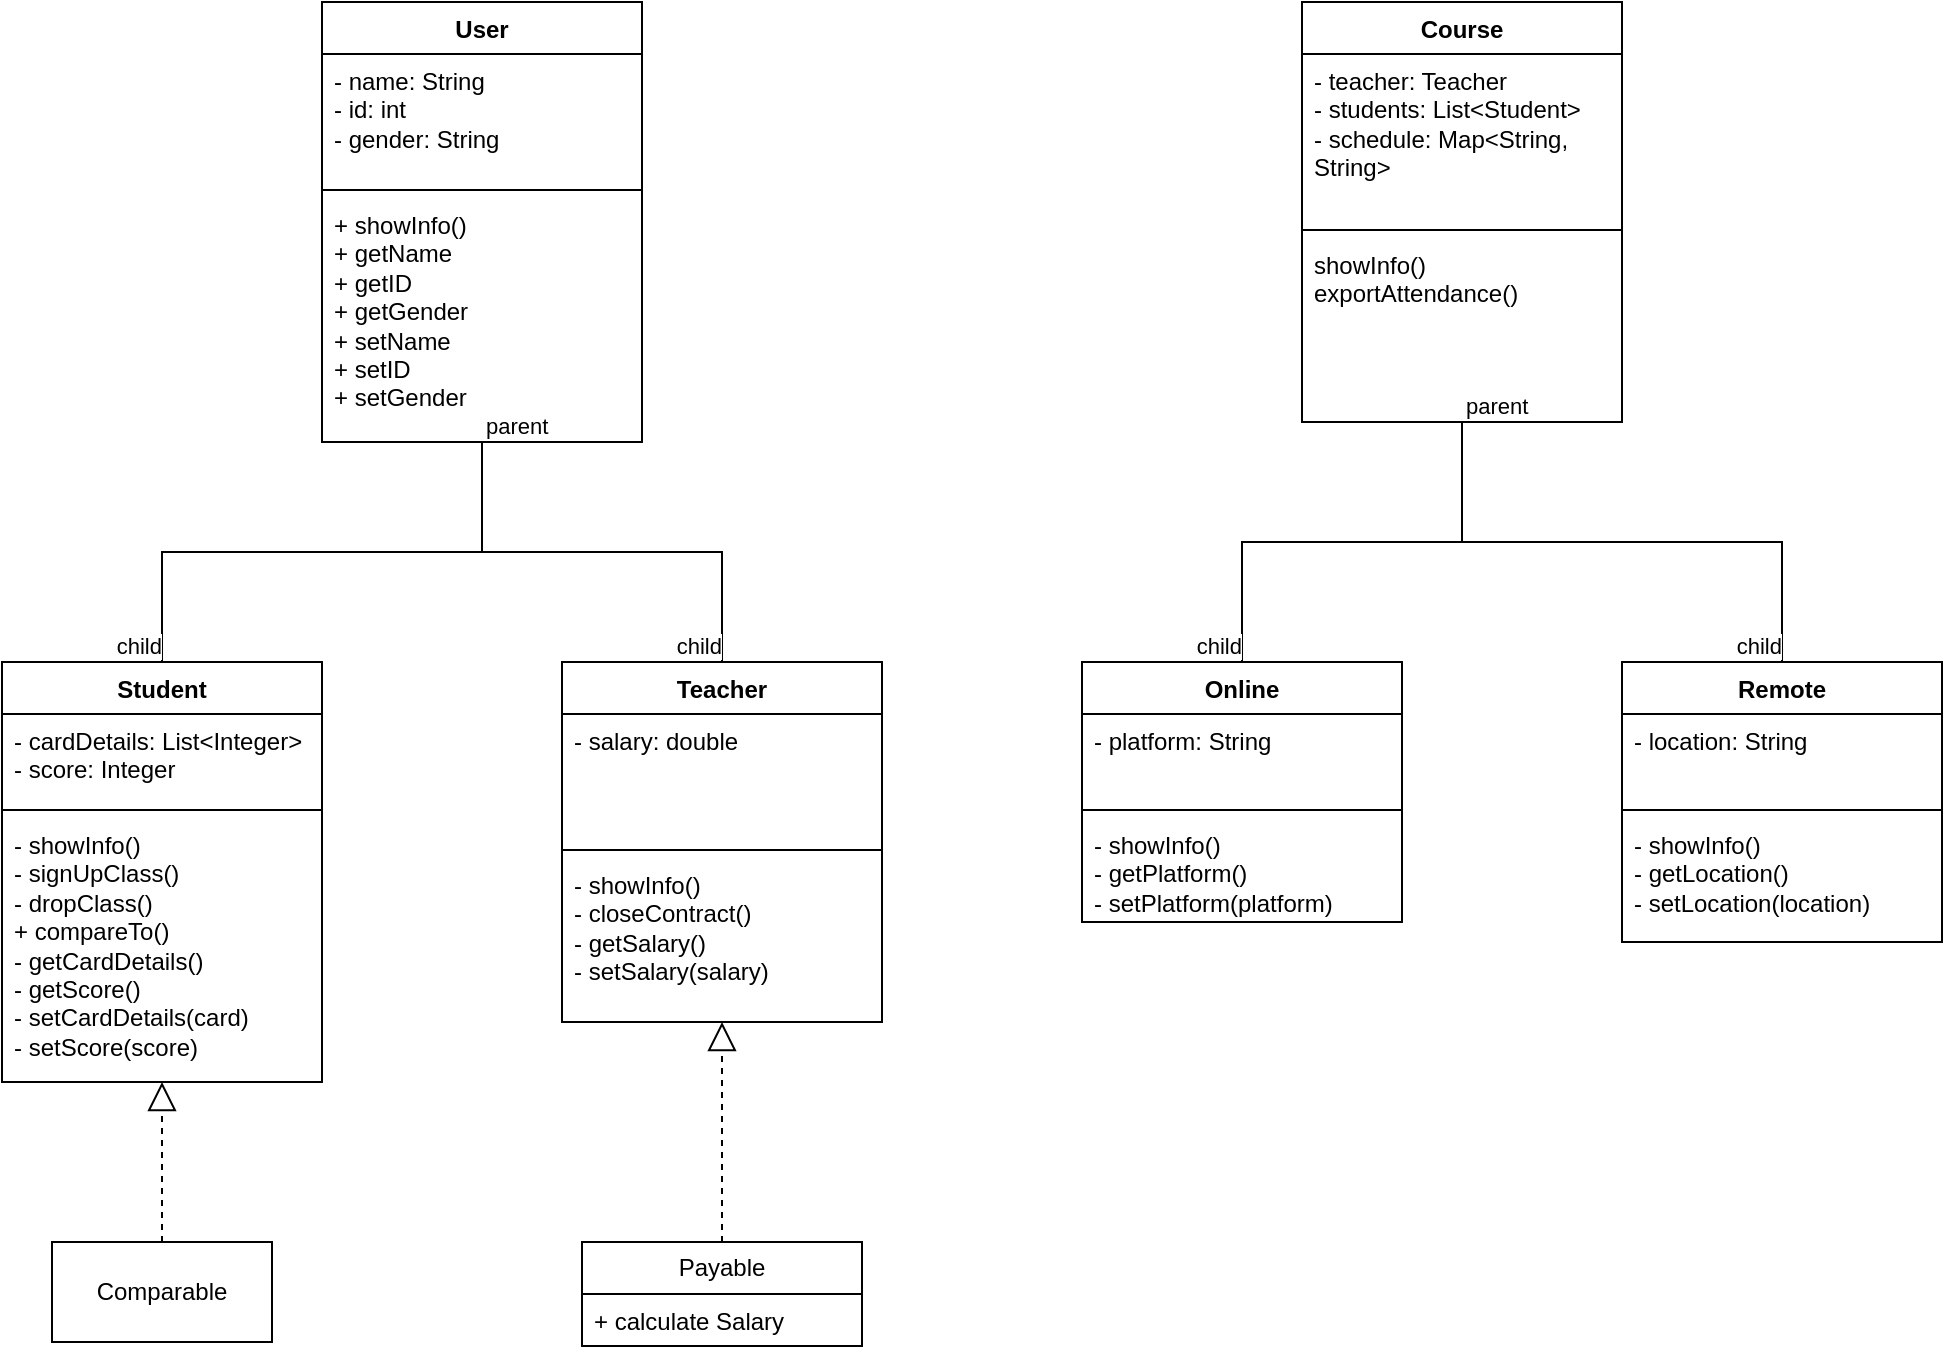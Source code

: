 <mxfile version="24.8.3">
  <diagram id="C5RBs43oDa-KdzZeNtuy" name="Page-1">
    <mxGraphModel dx="2327" dy="746" grid="1" gridSize="10" guides="1" tooltips="1" connect="1" arrows="1" fold="1" page="1" pageScale="1" pageWidth="827" pageHeight="1169" math="0" shadow="0">
      <root>
        <mxCell id="WIyWlLk6GJQsqaUBKTNV-0" />
        <mxCell id="WIyWlLk6GJQsqaUBKTNV-1" parent="WIyWlLk6GJQsqaUBKTNV-0" />
        <mxCell id="pe7vOvfucJm6EnQRlya8-12" value="User" style="swimlane;fontStyle=1;align=center;verticalAlign=top;childLayout=stackLayout;horizontal=1;startSize=26;horizontalStack=0;resizeParent=1;resizeParentMax=0;resizeLast=0;collapsible=1;marginBottom=0;whiteSpace=wrap;html=1;" vertex="1" parent="WIyWlLk6GJQsqaUBKTNV-1">
          <mxGeometry x="70" y="70" width="160" height="220" as="geometry" />
        </mxCell>
        <mxCell id="pe7vOvfucJm6EnQRlya8-13" value="- name: String&lt;div&gt;- id: int&lt;/div&gt;&lt;div&gt;- gender: String&lt;/div&gt;" style="text;strokeColor=none;fillColor=none;align=left;verticalAlign=top;spacingLeft=4;spacingRight=4;overflow=hidden;rotatable=0;points=[[0,0.5],[1,0.5]];portConstraint=eastwest;whiteSpace=wrap;html=1;" vertex="1" parent="pe7vOvfucJm6EnQRlya8-12">
          <mxGeometry y="26" width="160" height="64" as="geometry" />
        </mxCell>
        <mxCell id="pe7vOvfucJm6EnQRlya8-14" value="" style="line;strokeWidth=1;fillColor=none;align=left;verticalAlign=middle;spacingTop=-1;spacingLeft=3;spacingRight=3;rotatable=0;labelPosition=right;points=[];portConstraint=eastwest;strokeColor=inherit;" vertex="1" parent="pe7vOvfucJm6EnQRlya8-12">
          <mxGeometry y="90" width="160" height="8" as="geometry" />
        </mxCell>
        <mxCell id="pe7vOvfucJm6EnQRlya8-15" value="&lt;div&gt;+ showInfo()&lt;/div&gt;&lt;div&gt;+ getName&lt;/div&gt;&lt;div&gt;+ getID&lt;/div&gt;&lt;div&gt;+ getGender&lt;/div&gt;&lt;div&gt;+ setName&lt;/div&gt;&lt;div&gt;+ setID&lt;/div&gt;&lt;div&gt;+ setGender&lt;/div&gt;" style="text;strokeColor=none;fillColor=none;align=left;verticalAlign=top;spacingLeft=4;spacingRight=4;overflow=hidden;rotatable=0;points=[[0,0.5],[1,0.5]];portConstraint=eastwest;whiteSpace=wrap;html=1;" vertex="1" parent="pe7vOvfucJm6EnQRlya8-12">
          <mxGeometry y="98" width="160" height="122" as="geometry" />
        </mxCell>
        <mxCell id="pe7vOvfucJm6EnQRlya8-24" value="Student" style="swimlane;fontStyle=1;align=center;verticalAlign=top;childLayout=stackLayout;horizontal=1;startSize=26;horizontalStack=0;resizeParent=1;resizeParentMax=0;resizeLast=0;collapsible=1;marginBottom=0;whiteSpace=wrap;html=1;" vertex="1" parent="WIyWlLk6GJQsqaUBKTNV-1">
          <mxGeometry x="-90" y="400" width="160" height="210" as="geometry" />
        </mxCell>
        <mxCell id="pe7vOvfucJm6EnQRlya8-25" value="&lt;div&gt;&lt;div&gt;- cardDetails: List&amp;lt;Integer&amp;gt;&lt;/div&gt;&lt;/div&gt;&lt;div&gt;- score: Integer&lt;/div&gt;" style="text;strokeColor=none;fillColor=none;align=left;verticalAlign=top;spacingLeft=4;spacingRight=4;overflow=hidden;rotatable=0;points=[[0,0.5],[1,0.5]];portConstraint=eastwest;whiteSpace=wrap;html=1;" vertex="1" parent="pe7vOvfucJm6EnQRlya8-24">
          <mxGeometry y="26" width="160" height="44" as="geometry" />
        </mxCell>
        <mxCell id="pe7vOvfucJm6EnQRlya8-26" value="" style="line;strokeWidth=1;fillColor=none;align=left;verticalAlign=middle;spacingTop=-1;spacingLeft=3;spacingRight=3;rotatable=0;labelPosition=right;points=[];portConstraint=eastwest;strokeColor=inherit;" vertex="1" parent="pe7vOvfucJm6EnQRlya8-24">
          <mxGeometry y="70" width="160" height="8" as="geometry" />
        </mxCell>
        <mxCell id="pe7vOvfucJm6EnQRlya8-27" value="- showInfo()&lt;div&gt;- signUpClass()&lt;br&gt;&lt;div&gt;- dropClass()&lt;/div&gt;&lt;div&gt;+ compareTo()&lt;/div&gt;&lt;div&gt;- getCardDetails()&lt;/div&gt;&lt;div&gt;- getScore()&lt;/div&gt;&lt;div&gt;- setCardDetails(card)&lt;/div&gt;&lt;/div&gt;&lt;div&gt;- setScore(score)&lt;/div&gt;" style="text;strokeColor=none;fillColor=none;align=left;verticalAlign=top;spacingLeft=4;spacingRight=4;overflow=hidden;rotatable=0;points=[[0,0.5],[1,0.5]];portConstraint=eastwest;whiteSpace=wrap;html=1;" vertex="1" parent="pe7vOvfucJm6EnQRlya8-24">
          <mxGeometry y="78" width="160" height="132" as="geometry" />
        </mxCell>
        <mxCell id="pe7vOvfucJm6EnQRlya8-28" value="Teacher" style="swimlane;fontStyle=1;align=center;verticalAlign=top;childLayout=stackLayout;horizontal=1;startSize=26;horizontalStack=0;resizeParent=1;resizeParentMax=0;resizeLast=0;collapsible=1;marginBottom=0;whiteSpace=wrap;html=1;" vertex="1" parent="WIyWlLk6GJQsqaUBKTNV-1">
          <mxGeometry x="190" y="400" width="160" height="180" as="geometry" />
        </mxCell>
        <mxCell id="pe7vOvfucJm6EnQRlya8-29" value="- salary: double" style="text;strokeColor=none;fillColor=none;align=left;verticalAlign=top;spacingLeft=4;spacingRight=4;overflow=hidden;rotatable=0;points=[[0,0.5],[1,0.5]];portConstraint=eastwest;whiteSpace=wrap;html=1;" vertex="1" parent="pe7vOvfucJm6EnQRlya8-28">
          <mxGeometry y="26" width="160" height="64" as="geometry" />
        </mxCell>
        <mxCell id="pe7vOvfucJm6EnQRlya8-30" value="" style="line;strokeWidth=1;fillColor=none;align=left;verticalAlign=middle;spacingTop=-1;spacingLeft=3;spacingRight=3;rotatable=0;labelPosition=right;points=[];portConstraint=eastwest;strokeColor=inherit;" vertex="1" parent="pe7vOvfucJm6EnQRlya8-28">
          <mxGeometry y="90" width="160" height="8" as="geometry" />
        </mxCell>
        <mxCell id="pe7vOvfucJm6EnQRlya8-31" value="- showInfo()&lt;div&gt;- closeContract()&lt;/div&gt;&lt;div&gt;- getSalary()&lt;/div&gt;&lt;div&gt;- setSalary(salary)&lt;/div&gt;" style="text;strokeColor=none;fillColor=none;align=left;verticalAlign=top;spacingLeft=4;spacingRight=4;overflow=hidden;rotatable=0;points=[[0,0.5],[1,0.5]];portConstraint=eastwest;whiteSpace=wrap;html=1;" vertex="1" parent="pe7vOvfucJm6EnQRlya8-28">
          <mxGeometry y="98" width="160" height="82" as="geometry" />
        </mxCell>
        <mxCell id="pe7vOvfucJm6EnQRlya8-34" value="Payable" style="swimlane;fontStyle=0;childLayout=stackLayout;horizontal=1;startSize=26;fillColor=none;horizontalStack=0;resizeParent=1;resizeParentMax=0;resizeLast=0;collapsible=1;marginBottom=0;whiteSpace=wrap;html=1;" vertex="1" parent="WIyWlLk6GJQsqaUBKTNV-1">
          <mxGeometry x="200" y="690" width="140" height="52" as="geometry" />
        </mxCell>
        <mxCell id="pe7vOvfucJm6EnQRlya8-35" value="+ calculate Salary" style="text;strokeColor=none;fillColor=none;align=left;verticalAlign=top;spacingLeft=4;spacingRight=4;overflow=hidden;rotatable=0;points=[[0,0.5],[1,0.5]];portConstraint=eastwest;whiteSpace=wrap;html=1;" vertex="1" parent="pe7vOvfucJm6EnQRlya8-34">
          <mxGeometry y="26" width="140" height="26" as="geometry" />
        </mxCell>
        <mxCell id="pe7vOvfucJm6EnQRlya8-39" value="Online" style="swimlane;fontStyle=1;align=center;verticalAlign=top;childLayout=stackLayout;horizontal=1;startSize=26;horizontalStack=0;resizeParent=1;resizeParentMax=0;resizeLast=0;collapsible=1;marginBottom=0;whiteSpace=wrap;html=1;" vertex="1" parent="WIyWlLk6GJQsqaUBKTNV-1">
          <mxGeometry x="450" y="400" width="160" height="130" as="geometry" />
        </mxCell>
        <mxCell id="pe7vOvfucJm6EnQRlya8-40" value="- platform: String" style="text;strokeColor=none;fillColor=none;align=left;verticalAlign=top;spacingLeft=4;spacingRight=4;overflow=hidden;rotatable=0;points=[[0,0.5],[1,0.5]];portConstraint=eastwest;whiteSpace=wrap;html=1;" vertex="1" parent="pe7vOvfucJm6EnQRlya8-39">
          <mxGeometry y="26" width="160" height="44" as="geometry" />
        </mxCell>
        <mxCell id="pe7vOvfucJm6EnQRlya8-41" value="" style="line;strokeWidth=1;fillColor=none;align=left;verticalAlign=middle;spacingTop=-1;spacingLeft=3;spacingRight=3;rotatable=0;labelPosition=right;points=[];portConstraint=eastwest;strokeColor=inherit;" vertex="1" parent="pe7vOvfucJm6EnQRlya8-39">
          <mxGeometry y="70" width="160" height="8" as="geometry" />
        </mxCell>
        <mxCell id="pe7vOvfucJm6EnQRlya8-42" value="- showInfo()&lt;div&gt;- getPlatform()&lt;/div&gt;&lt;div&gt;- setPlatform(platform)&lt;/div&gt;" style="text;strokeColor=none;fillColor=none;align=left;verticalAlign=top;spacingLeft=4;spacingRight=4;overflow=hidden;rotatable=0;points=[[0,0.5],[1,0.5]];portConstraint=eastwest;whiteSpace=wrap;html=1;" vertex="1" parent="pe7vOvfucJm6EnQRlya8-39">
          <mxGeometry y="78" width="160" height="52" as="geometry" />
        </mxCell>
        <mxCell id="pe7vOvfucJm6EnQRlya8-43" value="Remote" style="swimlane;fontStyle=1;align=center;verticalAlign=top;childLayout=stackLayout;horizontal=1;startSize=26;horizontalStack=0;resizeParent=1;resizeParentMax=0;resizeLast=0;collapsible=1;marginBottom=0;whiteSpace=wrap;html=1;" vertex="1" parent="WIyWlLk6GJQsqaUBKTNV-1">
          <mxGeometry x="720" y="400" width="160" height="140" as="geometry" />
        </mxCell>
        <mxCell id="pe7vOvfucJm6EnQRlya8-44" value="- location: String" style="text;strokeColor=none;fillColor=none;align=left;verticalAlign=top;spacingLeft=4;spacingRight=4;overflow=hidden;rotatable=0;points=[[0,0.5],[1,0.5]];portConstraint=eastwest;whiteSpace=wrap;html=1;" vertex="1" parent="pe7vOvfucJm6EnQRlya8-43">
          <mxGeometry y="26" width="160" height="44" as="geometry" />
        </mxCell>
        <mxCell id="pe7vOvfucJm6EnQRlya8-45" value="" style="line;strokeWidth=1;fillColor=none;align=left;verticalAlign=middle;spacingTop=-1;spacingLeft=3;spacingRight=3;rotatable=0;labelPosition=right;points=[];portConstraint=eastwest;strokeColor=inherit;" vertex="1" parent="pe7vOvfucJm6EnQRlya8-43">
          <mxGeometry y="70" width="160" height="8" as="geometry" />
        </mxCell>
        <mxCell id="pe7vOvfucJm6EnQRlya8-46" value="- showInfo()&lt;div&gt;- getLocation()&lt;/div&gt;&lt;div&gt;- setLocation(location)&lt;/div&gt;" style="text;strokeColor=none;fillColor=none;align=left;verticalAlign=top;spacingLeft=4;spacingRight=4;overflow=hidden;rotatable=0;points=[[0,0.5],[1,0.5]];portConstraint=eastwest;whiteSpace=wrap;html=1;" vertex="1" parent="pe7vOvfucJm6EnQRlya8-43">
          <mxGeometry y="78" width="160" height="62" as="geometry" />
        </mxCell>
        <mxCell id="pe7vOvfucJm6EnQRlya8-47" value="Course" style="swimlane;fontStyle=1;align=center;verticalAlign=top;childLayout=stackLayout;horizontal=1;startSize=26;horizontalStack=0;resizeParent=1;resizeParentMax=0;resizeLast=0;collapsible=1;marginBottom=0;whiteSpace=wrap;html=1;" vertex="1" parent="WIyWlLk6GJQsqaUBKTNV-1">
          <mxGeometry x="560" y="70" width="160" height="210" as="geometry" />
        </mxCell>
        <mxCell id="pe7vOvfucJm6EnQRlya8-48" value="- teacher: Teacher&lt;div&gt;- students: List&amp;lt;Student&amp;gt;&lt;/div&gt;&lt;div&gt;- schedule: Map&amp;lt;String, String&amp;gt;&lt;/div&gt;" style="text;strokeColor=none;fillColor=none;align=left;verticalAlign=top;spacingLeft=4;spacingRight=4;overflow=hidden;rotatable=0;points=[[0,0.5],[1,0.5]];portConstraint=eastwest;whiteSpace=wrap;html=1;" vertex="1" parent="pe7vOvfucJm6EnQRlya8-47">
          <mxGeometry y="26" width="160" height="84" as="geometry" />
        </mxCell>
        <mxCell id="pe7vOvfucJm6EnQRlya8-49" value="" style="line;strokeWidth=1;fillColor=none;align=left;verticalAlign=middle;spacingTop=-1;spacingLeft=3;spacingRight=3;rotatable=0;labelPosition=right;points=[];portConstraint=eastwest;strokeColor=inherit;" vertex="1" parent="pe7vOvfucJm6EnQRlya8-47">
          <mxGeometry y="110" width="160" height="8" as="geometry" />
        </mxCell>
        <mxCell id="pe7vOvfucJm6EnQRlya8-50" value="showInfo()&lt;div&gt;exportAttendance()&lt;/div&gt;" style="text;strokeColor=none;fillColor=none;align=left;verticalAlign=top;spacingLeft=4;spacingRight=4;overflow=hidden;rotatable=0;points=[[0,0.5],[1,0.5]];portConstraint=eastwest;whiteSpace=wrap;html=1;" vertex="1" parent="pe7vOvfucJm6EnQRlya8-47">
          <mxGeometry y="118" width="160" height="92" as="geometry" />
        </mxCell>
        <mxCell id="pe7vOvfucJm6EnQRlya8-51" value="Comparable" style="html=1;whiteSpace=wrap;" vertex="1" parent="WIyWlLk6GJQsqaUBKTNV-1">
          <mxGeometry x="-65" y="690" width="110" height="50" as="geometry" />
        </mxCell>
        <mxCell id="pe7vOvfucJm6EnQRlya8-52" value="" style="endArrow=none;html=1;edgeStyle=orthogonalEdgeStyle;rounded=0;entryX=0.5;entryY=0;entryDx=0;entryDy=0;" edge="1" parent="WIyWlLk6GJQsqaUBKTNV-1" source="pe7vOvfucJm6EnQRlya8-12" target="pe7vOvfucJm6EnQRlya8-24">
          <mxGeometry relative="1" as="geometry">
            <mxPoint x="-140" y="290" as="sourcePoint" />
            <mxPoint x="20" y="290" as="targetPoint" />
          </mxGeometry>
        </mxCell>
        <mxCell id="pe7vOvfucJm6EnQRlya8-53" value="parent" style="edgeLabel;resizable=0;html=1;align=left;verticalAlign=bottom;" connectable="0" vertex="1" parent="pe7vOvfucJm6EnQRlya8-52">
          <mxGeometry x="-1" relative="1" as="geometry" />
        </mxCell>
        <mxCell id="pe7vOvfucJm6EnQRlya8-54" value="child" style="edgeLabel;resizable=0;html=1;align=right;verticalAlign=bottom;" connectable="0" vertex="1" parent="pe7vOvfucJm6EnQRlya8-52">
          <mxGeometry x="1" relative="1" as="geometry" />
        </mxCell>
        <mxCell id="pe7vOvfucJm6EnQRlya8-55" value="" style="endArrow=none;html=1;edgeStyle=orthogonalEdgeStyle;rounded=0;" edge="1" parent="WIyWlLk6GJQsqaUBKTNV-1" source="pe7vOvfucJm6EnQRlya8-12" target="pe7vOvfucJm6EnQRlya8-28">
          <mxGeometry relative="1" as="geometry">
            <mxPoint x="320" y="370" as="sourcePoint" />
            <mxPoint x="480" y="370" as="targetPoint" />
          </mxGeometry>
        </mxCell>
        <mxCell id="pe7vOvfucJm6EnQRlya8-56" value="parent" style="edgeLabel;resizable=0;html=1;align=left;verticalAlign=bottom;" connectable="0" vertex="1" parent="pe7vOvfucJm6EnQRlya8-55">
          <mxGeometry x="-1" relative="1" as="geometry" />
        </mxCell>
        <mxCell id="pe7vOvfucJm6EnQRlya8-57" value="child" style="edgeLabel;resizable=0;html=1;align=right;verticalAlign=bottom;" connectable="0" vertex="1" parent="pe7vOvfucJm6EnQRlya8-55">
          <mxGeometry x="1" relative="1" as="geometry" />
        </mxCell>
        <mxCell id="pe7vOvfucJm6EnQRlya8-58" value="" style="endArrow=none;html=1;edgeStyle=orthogonalEdgeStyle;rounded=0;entryX=0.5;entryY=0;entryDx=0;entryDy=0;" edge="1" parent="WIyWlLk6GJQsqaUBKTNV-1" source="pe7vOvfucJm6EnQRlya8-47" target="pe7vOvfucJm6EnQRlya8-39">
          <mxGeometry relative="1" as="geometry">
            <mxPoint x="460" y="330" as="sourcePoint" />
            <mxPoint x="620" y="330" as="targetPoint" />
          </mxGeometry>
        </mxCell>
        <mxCell id="pe7vOvfucJm6EnQRlya8-59" value="parent" style="edgeLabel;resizable=0;html=1;align=left;verticalAlign=bottom;" connectable="0" vertex="1" parent="pe7vOvfucJm6EnQRlya8-58">
          <mxGeometry x="-1" relative="1" as="geometry" />
        </mxCell>
        <mxCell id="pe7vOvfucJm6EnQRlya8-60" value="child" style="edgeLabel;resizable=0;html=1;align=right;verticalAlign=bottom;" connectable="0" vertex="1" parent="pe7vOvfucJm6EnQRlya8-58">
          <mxGeometry x="1" relative="1" as="geometry" />
        </mxCell>
        <mxCell id="pe7vOvfucJm6EnQRlya8-62" value="" style="endArrow=none;html=1;edgeStyle=orthogonalEdgeStyle;rounded=0;" edge="1" parent="WIyWlLk6GJQsqaUBKTNV-1" source="pe7vOvfucJm6EnQRlya8-47" target="pe7vOvfucJm6EnQRlya8-43">
          <mxGeometry relative="1" as="geometry">
            <mxPoint x="720" y="320" as="sourcePoint" />
            <mxPoint x="880" y="320" as="targetPoint" />
          </mxGeometry>
        </mxCell>
        <mxCell id="pe7vOvfucJm6EnQRlya8-63" value="parent" style="edgeLabel;resizable=0;html=1;align=left;verticalAlign=bottom;" connectable="0" vertex="1" parent="pe7vOvfucJm6EnQRlya8-62">
          <mxGeometry x="-1" relative="1" as="geometry" />
        </mxCell>
        <mxCell id="pe7vOvfucJm6EnQRlya8-64" value="child" style="edgeLabel;resizable=0;html=1;align=right;verticalAlign=bottom;" connectable="0" vertex="1" parent="pe7vOvfucJm6EnQRlya8-62">
          <mxGeometry x="1" relative="1" as="geometry" />
        </mxCell>
        <mxCell id="pe7vOvfucJm6EnQRlya8-65" value="" style="endArrow=block;dashed=1;endFill=0;endSize=12;html=1;rounded=0;exitX=0.5;exitY=0;exitDx=0;exitDy=0;" edge="1" parent="WIyWlLk6GJQsqaUBKTNV-1" source="pe7vOvfucJm6EnQRlya8-51" target="pe7vOvfucJm6EnQRlya8-27">
          <mxGeometry width="160" relative="1" as="geometry">
            <mxPoint x="60" y="640" as="sourcePoint" />
            <mxPoint x="220" y="640" as="targetPoint" />
          </mxGeometry>
        </mxCell>
        <mxCell id="pe7vOvfucJm6EnQRlya8-66" value="" style="endArrow=block;dashed=1;endFill=0;endSize=12;html=1;rounded=0;exitX=0.5;exitY=0;exitDx=0;exitDy=0;" edge="1" parent="WIyWlLk6GJQsqaUBKTNV-1" source="pe7vOvfucJm6EnQRlya8-34" target="pe7vOvfucJm6EnQRlya8-28">
          <mxGeometry width="160" relative="1" as="geometry">
            <mxPoint x="220" y="640" as="sourcePoint" />
            <mxPoint x="380" y="640" as="targetPoint" />
          </mxGeometry>
        </mxCell>
      </root>
    </mxGraphModel>
  </diagram>
</mxfile>
